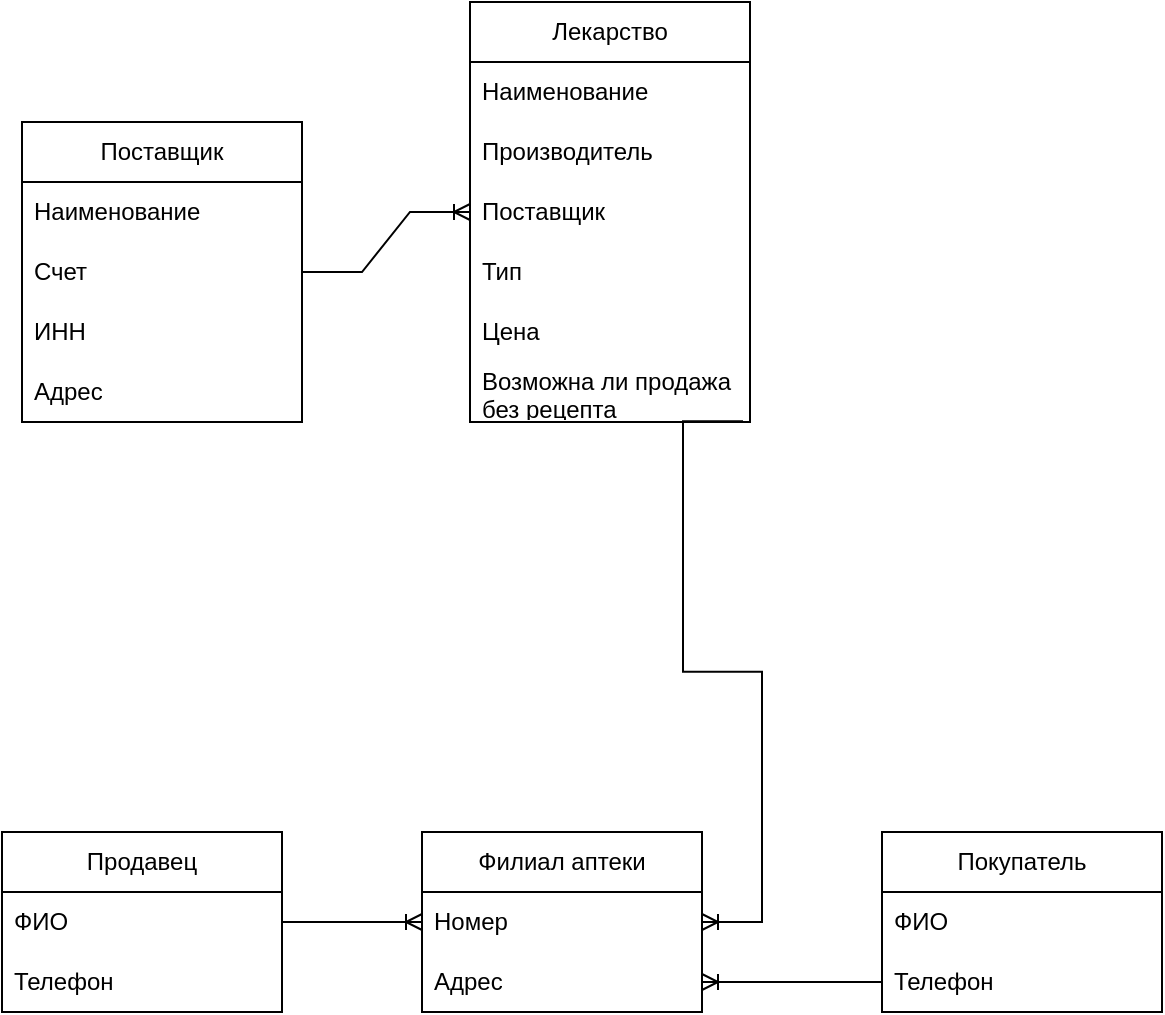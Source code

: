 <mxfile version="24.4.0" type="device">
  <diagram name="Страница — 1" id="7kIdqPs1XcDaO2PSS_tb">
    <mxGraphModel dx="1509" dy="824" grid="1" gridSize="10" guides="1" tooltips="1" connect="1" arrows="1" fold="1" page="1" pageScale="1" pageWidth="827" pageHeight="1169" math="0" shadow="0">
      <root>
        <mxCell id="0" />
        <mxCell id="1" parent="0" />
        <mxCell id="WGAlh1RUvDZKrFWjsx3Y-1" value="Лекарство" style="swimlane;fontStyle=0;childLayout=stackLayout;horizontal=1;startSize=30;horizontalStack=0;resizeParent=1;resizeParentMax=0;resizeLast=0;collapsible=1;marginBottom=0;whiteSpace=wrap;html=1;" vertex="1" parent="1">
          <mxGeometry x="344" y="80" width="140" height="210" as="geometry" />
        </mxCell>
        <mxCell id="WGAlh1RUvDZKrFWjsx3Y-2" value="Наименование" style="text;strokeColor=none;fillColor=none;align=left;verticalAlign=middle;spacingLeft=4;spacingRight=4;overflow=hidden;points=[[0,0.5],[1,0.5]];portConstraint=eastwest;rotatable=0;whiteSpace=wrap;html=1;" vertex="1" parent="WGAlh1RUvDZKrFWjsx3Y-1">
          <mxGeometry y="30" width="140" height="30" as="geometry" />
        </mxCell>
        <mxCell id="WGAlh1RUvDZKrFWjsx3Y-3" value="Производитель" style="text;strokeColor=none;fillColor=none;align=left;verticalAlign=middle;spacingLeft=4;spacingRight=4;overflow=hidden;points=[[0,0.5],[1,0.5]];portConstraint=eastwest;rotatable=0;whiteSpace=wrap;html=1;" vertex="1" parent="WGAlh1RUvDZKrFWjsx3Y-1">
          <mxGeometry y="60" width="140" height="30" as="geometry" />
        </mxCell>
        <mxCell id="WGAlh1RUvDZKrFWjsx3Y-4" value="Поставщик" style="text;strokeColor=none;fillColor=none;align=left;verticalAlign=middle;spacingLeft=4;spacingRight=4;overflow=hidden;points=[[0,0.5],[1,0.5]];portConstraint=eastwest;rotatable=0;whiteSpace=wrap;html=1;" vertex="1" parent="WGAlh1RUvDZKrFWjsx3Y-1">
          <mxGeometry y="90" width="140" height="30" as="geometry" />
        </mxCell>
        <mxCell id="WGAlh1RUvDZKrFWjsx3Y-6" value="Тип" style="text;strokeColor=none;fillColor=none;align=left;verticalAlign=middle;spacingLeft=4;spacingRight=4;overflow=hidden;points=[[0,0.5],[1,0.5]];portConstraint=eastwest;rotatable=0;whiteSpace=wrap;html=1;" vertex="1" parent="WGAlh1RUvDZKrFWjsx3Y-1">
          <mxGeometry y="120" width="140" height="30" as="geometry" />
        </mxCell>
        <mxCell id="WGAlh1RUvDZKrFWjsx3Y-5" value="Цена" style="text;strokeColor=none;fillColor=none;align=left;verticalAlign=middle;spacingLeft=4;spacingRight=4;overflow=hidden;points=[[0,0.5],[1,0.5]];portConstraint=eastwest;rotatable=0;whiteSpace=wrap;html=1;" vertex="1" parent="WGAlh1RUvDZKrFWjsx3Y-1">
          <mxGeometry y="150" width="140" height="30" as="geometry" />
        </mxCell>
        <mxCell id="WGAlh1RUvDZKrFWjsx3Y-7" value="Возможна ли продажа без рецепта" style="text;strokeColor=none;fillColor=none;align=left;verticalAlign=middle;spacingLeft=4;spacingRight=4;overflow=hidden;points=[[0,0.5],[1,0.5]];portConstraint=eastwest;rotatable=0;whiteSpace=wrap;html=1;" vertex="1" parent="WGAlh1RUvDZKrFWjsx3Y-1">
          <mxGeometry y="180" width="140" height="30" as="geometry" />
        </mxCell>
        <mxCell id="WGAlh1RUvDZKrFWjsx3Y-8" value="Покупатель" style="swimlane;fontStyle=0;childLayout=stackLayout;horizontal=1;startSize=30;horizontalStack=0;resizeParent=1;resizeParentMax=0;resizeLast=0;collapsible=1;marginBottom=0;whiteSpace=wrap;html=1;" vertex="1" parent="1">
          <mxGeometry x="550" y="495" width="140" height="90" as="geometry" />
        </mxCell>
        <mxCell id="WGAlh1RUvDZKrFWjsx3Y-9" value="ФИО" style="text;strokeColor=none;fillColor=none;align=left;verticalAlign=middle;spacingLeft=4;spacingRight=4;overflow=hidden;points=[[0,0.5],[1,0.5]];portConstraint=eastwest;rotatable=0;whiteSpace=wrap;html=1;" vertex="1" parent="WGAlh1RUvDZKrFWjsx3Y-8">
          <mxGeometry y="30" width="140" height="30" as="geometry" />
        </mxCell>
        <mxCell id="WGAlh1RUvDZKrFWjsx3Y-10" value="Телефон" style="text;strokeColor=none;fillColor=none;align=left;verticalAlign=middle;spacingLeft=4;spacingRight=4;overflow=hidden;points=[[0,0.5],[1,0.5]];portConstraint=eastwest;rotatable=0;whiteSpace=wrap;html=1;" vertex="1" parent="WGAlh1RUvDZKrFWjsx3Y-8">
          <mxGeometry y="60" width="140" height="30" as="geometry" />
        </mxCell>
        <mxCell id="WGAlh1RUvDZKrFWjsx3Y-12" value="Поставщик" style="swimlane;fontStyle=0;childLayout=stackLayout;horizontal=1;startSize=30;horizontalStack=0;resizeParent=1;resizeParentMax=0;resizeLast=0;collapsible=1;marginBottom=0;whiteSpace=wrap;html=1;" vertex="1" parent="1">
          <mxGeometry x="120" y="140" width="140" height="150" as="geometry" />
        </mxCell>
        <mxCell id="WGAlh1RUvDZKrFWjsx3Y-13" value="Наименование" style="text;strokeColor=none;fillColor=none;align=left;verticalAlign=middle;spacingLeft=4;spacingRight=4;overflow=hidden;points=[[0,0.5],[1,0.5]];portConstraint=eastwest;rotatable=0;whiteSpace=wrap;html=1;" vertex="1" parent="WGAlh1RUvDZKrFWjsx3Y-12">
          <mxGeometry y="30" width="140" height="30" as="geometry" />
        </mxCell>
        <mxCell id="WGAlh1RUvDZKrFWjsx3Y-14" value="Счет" style="text;strokeColor=none;fillColor=none;align=left;verticalAlign=middle;spacingLeft=4;spacingRight=4;overflow=hidden;points=[[0,0.5],[1,0.5]];portConstraint=eastwest;rotatable=0;whiteSpace=wrap;html=1;" vertex="1" parent="WGAlh1RUvDZKrFWjsx3Y-12">
          <mxGeometry y="60" width="140" height="30" as="geometry" />
        </mxCell>
        <mxCell id="WGAlh1RUvDZKrFWjsx3Y-15" value="ИНН" style="text;strokeColor=none;fillColor=none;align=left;verticalAlign=middle;spacingLeft=4;spacingRight=4;overflow=hidden;points=[[0,0.5],[1,0.5]];portConstraint=eastwest;rotatable=0;whiteSpace=wrap;html=1;" vertex="1" parent="WGAlh1RUvDZKrFWjsx3Y-12">
          <mxGeometry y="90" width="140" height="30" as="geometry" />
        </mxCell>
        <mxCell id="WGAlh1RUvDZKrFWjsx3Y-16" value="Адрес" style="text;strokeColor=none;fillColor=none;align=left;verticalAlign=middle;spacingLeft=4;spacingRight=4;overflow=hidden;points=[[0,0.5],[1,0.5]];portConstraint=eastwest;rotatable=0;whiteSpace=wrap;html=1;" vertex="1" parent="WGAlh1RUvDZKrFWjsx3Y-12">
          <mxGeometry y="120" width="140" height="30" as="geometry" />
        </mxCell>
        <mxCell id="WGAlh1RUvDZKrFWjsx3Y-19" value="Филиал аптеки" style="swimlane;fontStyle=0;childLayout=stackLayout;horizontal=1;startSize=30;horizontalStack=0;resizeParent=1;resizeParentMax=0;resizeLast=0;collapsible=1;marginBottom=0;whiteSpace=wrap;html=1;" vertex="1" parent="1">
          <mxGeometry x="320" y="495" width="140" height="90" as="geometry" />
        </mxCell>
        <mxCell id="WGAlh1RUvDZKrFWjsx3Y-20" value="Номер" style="text;strokeColor=none;fillColor=none;align=left;verticalAlign=middle;spacingLeft=4;spacingRight=4;overflow=hidden;points=[[0,0.5],[1,0.5]];portConstraint=eastwest;rotatable=0;whiteSpace=wrap;html=1;" vertex="1" parent="WGAlh1RUvDZKrFWjsx3Y-19">
          <mxGeometry y="30" width="140" height="30" as="geometry" />
        </mxCell>
        <mxCell id="WGAlh1RUvDZKrFWjsx3Y-21" value="Адрес" style="text;strokeColor=none;fillColor=none;align=left;verticalAlign=middle;spacingLeft=4;spacingRight=4;overflow=hidden;points=[[0,0.5],[1,0.5]];portConstraint=eastwest;rotatable=0;whiteSpace=wrap;html=1;" vertex="1" parent="WGAlh1RUvDZKrFWjsx3Y-19">
          <mxGeometry y="60" width="140" height="30" as="geometry" />
        </mxCell>
        <mxCell id="WGAlh1RUvDZKrFWjsx3Y-26" value="Продавец" style="swimlane;fontStyle=0;childLayout=stackLayout;horizontal=1;startSize=30;horizontalStack=0;resizeParent=1;resizeParentMax=0;resizeLast=0;collapsible=1;marginBottom=0;whiteSpace=wrap;html=1;" vertex="1" parent="1">
          <mxGeometry x="110" y="495" width="140" height="90" as="geometry" />
        </mxCell>
        <mxCell id="WGAlh1RUvDZKrFWjsx3Y-27" value="ФИО" style="text;strokeColor=none;fillColor=none;align=left;verticalAlign=middle;spacingLeft=4;spacingRight=4;overflow=hidden;points=[[0,0.5],[1,0.5]];portConstraint=eastwest;rotatable=0;whiteSpace=wrap;html=1;" vertex="1" parent="WGAlh1RUvDZKrFWjsx3Y-26">
          <mxGeometry y="30" width="140" height="30" as="geometry" />
        </mxCell>
        <mxCell id="WGAlh1RUvDZKrFWjsx3Y-28" value="Телефон" style="text;strokeColor=none;fillColor=none;align=left;verticalAlign=middle;spacingLeft=4;spacingRight=4;overflow=hidden;points=[[0,0.5],[1,0.5]];portConstraint=eastwest;rotatable=0;whiteSpace=wrap;html=1;" vertex="1" parent="WGAlh1RUvDZKrFWjsx3Y-26">
          <mxGeometry y="60" width="140" height="30" as="geometry" />
        </mxCell>
        <mxCell id="WGAlh1RUvDZKrFWjsx3Y-32" value="" style="edgeStyle=entityRelationEdgeStyle;fontSize=12;html=1;endArrow=ERoneToMany;rounded=0;exitX=0;exitY=0.5;exitDx=0;exitDy=0;" edge="1" parent="1" source="WGAlh1RUvDZKrFWjsx3Y-10" target="WGAlh1RUvDZKrFWjsx3Y-21">
          <mxGeometry width="100" height="100" relative="1" as="geometry">
            <mxPoint x="364" y="730" as="sourcePoint" />
            <mxPoint x="464" y="630" as="targetPoint" />
          </mxGeometry>
        </mxCell>
        <mxCell id="WGAlh1RUvDZKrFWjsx3Y-34" value="" style="edgeStyle=entityRelationEdgeStyle;fontSize=12;html=1;endArrow=ERoneToMany;rounded=0;exitX=1;exitY=0.5;exitDx=0;exitDy=0;entryX=0;entryY=0.5;entryDx=0;entryDy=0;" edge="1" parent="1" source="WGAlh1RUvDZKrFWjsx3Y-27" target="WGAlh1RUvDZKrFWjsx3Y-20">
          <mxGeometry width="100" height="100" relative="1" as="geometry">
            <mxPoint x="550" y="460" as="sourcePoint" />
            <mxPoint x="650" y="360" as="targetPoint" />
          </mxGeometry>
        </mxCell>
        <mxCell id="WGAlh1RUvDZKrFWjsx3Y-35" value="" style="edgeStyle=entityRelationEdgeStyle;fontSize=12;html=1;endArrow=ERoneToMany;rounded=0;exitX=1;exitY=0.5;exitDx=0;exitDy=0;entryX=0;entryY=0.5;entryDx=0;entryDy=0;" edge="1" parent="1" source="WGAlh1RUvDZKrFWjsx3Y-14" target="WGAlh1RUvDZKrFWjsx3Y-4">
          <mxGeometry width="100" height="100" relative="1" as="geometry">
            <mxPoint x="260" y="550" as="sourcePoint" />
            <mxPoint x="330" y="550" as="targetPoint" />
          </mxGeometry>
        </mxCell>
        <mxCell id="WGAlh1RUvDZKrFWjsx3Y-36" value="" style="edgeStyle=entityRelationEdgeStyle;fontSize=12;html=1;endArrow=ERoneToMany;rounded=0;entryX=1;entryY=0.5;entryDx=0;entryDy=0;exitX=0.975;exitY=0.989;exitDx=0;exitDy=0;exitPerimeter=0;" edge="1" parent="1" source="WGAlh1RUvDZKrFWjsx3Y-7" target="WGAlh1RUvDZKrFWjsx3Y-20">
          <mxGeometry width="100" height="100" relative="1" as="geometry">
            <mxPoint x="480" y="290" as="sourcePoint" />
            <mxPoint x="650" y="360" as="targetPoint" />
          </mxGeometry>
        </mxCell>
      </root>
    </mxGraphModel>
  </diagram>
</mxfile>
